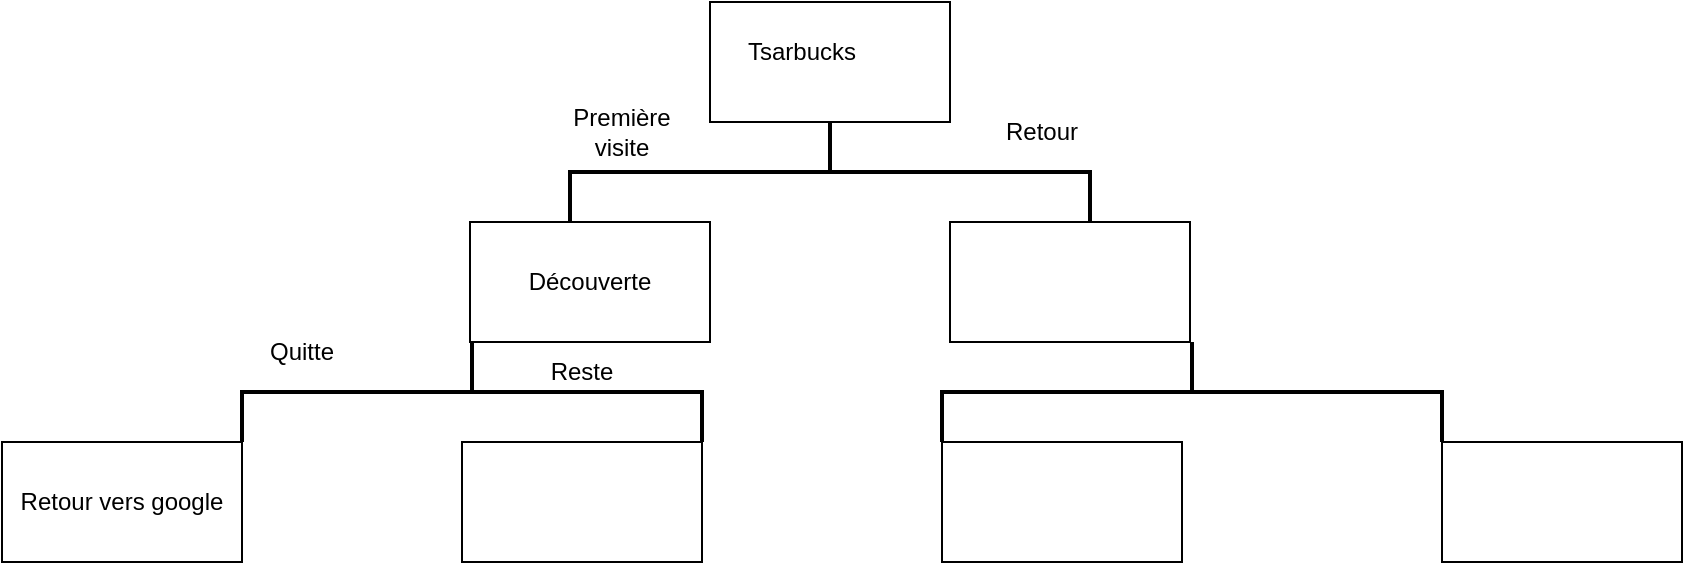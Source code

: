 <mxfile version="24.7.16">
  <diagram name="Page-1" id="25-WULsB1XZn0KNz56Bq">
    <mxGraphModel dx="1434" dy="746" grid="1" gridSize="10" guides="1" tooltips="1" connect="1" arrows="1" fold="1" page="1" pageScale="1" pageWidth="827" pageHeight="1169" math="0" shadow="0">
      <root>
        <mxCell id="0" />
        <mxCell id="1" parent="0" />
        <mxCell id="tsAvfz1E_8aqhcJ4AHxw-1" value="" style="rounded=0;whiteSpace=wrap;html=1;" vertex="1" parent="1">
          <mxGeometry x="354" y="40" width="120" height="60" as="geometry" />
        </mxCell>
        <mxCell id="tsAvfz1E_8aqhcJ4AHxw-2" value="" style="strokeWidth=2;html=1;shape=mxgraph.flowchart.annotation_2;align=left;labelPosition=right;pointerEvents=1;direction=south;" vertex="1" parent="1">
          <mxGeometry x="284" y="100" width="260" height="50" as="geometry" />
        </mxCell>
        <mxCell id="tsAvfz1E_8aqhcJ4AHxw-3" value="Découverte" style="rounded=0;whiteSpace=wrap;html=1;" vertex="1" parent="1">
          <mxGeometry x="234" y="150" width="120" height="60" as="geometry" />
        </mxCell>
        <mxCell id="tsAvfz1E_8aqhcJ4AHxw-4" value="" style="rounded=0;whiteSpace=wrap;html=1;" vertex="1" parent="1">
          <mxGeometry x="474" y="150" width="120" height="60" as="geometry" />
        </mxCell>
        <mxCell id="tsAvfz1E_8aqhcJ4AHxw-5" value="Tsarbucks" style="text;html=1;align=center;verticalAlign=middle;whiteSpace=wrap;rounded=0;" vertex="1" parent="1">
          <mxGeometry x="370" y="50" width="60" height="30" as="geometry" />
        </mxCell>
        <mxCell id="tsAvfz1E_8aqhcJ4AHxw-6" value="Première visite" style="text;html=1;align=center;verticalAlign=middle;whiteSpace=wrap;rounded=0;" vertex="1" parent="1">
          <mxGeometry x="280" y="90" width="60" height="30" as="geometry" />
        </mxCell>
        <mxCell id="tsAvfz1E_8aqhcJ4AHxw-7" value="Retour" style="text;html=1;align=center;verticalAlign=middle;whiteSpace=wrap;rounded=0;" vertex="1" parent="1">
          <mxGeometry x="490" y="90" width="60" height="30" as="geometry" />
        </mxCell>
        <mxCell id="tsAvfz1E_8aqhcJ4AHxw-8" value="" style="strokeWidth=2;html=1;shape=mxgraph.flowchart.annotation_2;align=left;labelPosition=right;pointerEvents=1;direction=south;" vertex="1" parent="1">
          <mxGeometry x="120" y="210" width="230" height="50" as="geometry" />
        </mxCell>
        <mxCell id="tsAvfz1E_8aqhcJ4AHxw-9" value="Retour vers google" style="rounded=0;whiteSpace=wrap;html=1;" vertex="1" parent="1">
          <mxGeometry y="260" width="120" height="60" as="geometry" />
        </mxCell>
        <mxCell id="tsAvfz1E_8aqhcJ4AHxw-10" value="" style="rounded=0;whiteSpace=wrap;html=1;" vertex="1" parent="1">
          <mxGeometry x="230" y="260" width="120" height="60" as="geometry" />
        </mxCell>
        <mxCell id="tsAvfz1E_8aqhcJ4AHxw-11" value="Quitte" style="text;html=1;align=center;verticalAlign=middle;whiteSpace=wrap;rounded=0;" vertex="1" parent="1">
          <mxGeometry x="120" y="200" width="60" height="30" as="geometry" />
        </mxCell>
        <mxCell id="tsAvfz1E_8aqhcJ4AHxw-12" value="Reste" style="text;html=1;align=center;verticalAlign=middle;whiteSpace=wrap;rounded=0;" vertex="1" parent="1">
          <mxGeometry x="260" y="210" width="60" height="30" as="geometry" />
        </mxCell>
        <mxCell id="tsAvfz1E_8aqhcJ4AHxw-13" value="" style="strokeWidth=2;html=1;shape=mxgraph.flowchart.annotation_2;align=left;labelPosition=right;pointerEvents=1;direction=south;" vertex="1" parent="1">
          <mxGeometry x="470" y="210" width="250" height="50" as="geometry" />
        </mxCell>
        <mxCell id="tsAvfz1E_8aqhcJ4AHxw-17" value="" style="rounded=0;whiteSpace=wrap;html=1;" vertex="1" parent="1">
          <mxGeometry x="470" y="260" width="120" height="60" as="geometry" />
        </mxCell>
        <mxCell id="tsAvfz1E_8aqhcJ4AHxw-18" value="" style="rounded=0;whiteSpace=wrap;html=1;" vertex="1" parent="1">
          <mxGeometry x="720" y="260" width="120" height="60" as="geometry" />
        </mxCell>
      </root>
    </mxGraphModel>
  </diagram>
</mxfile>
